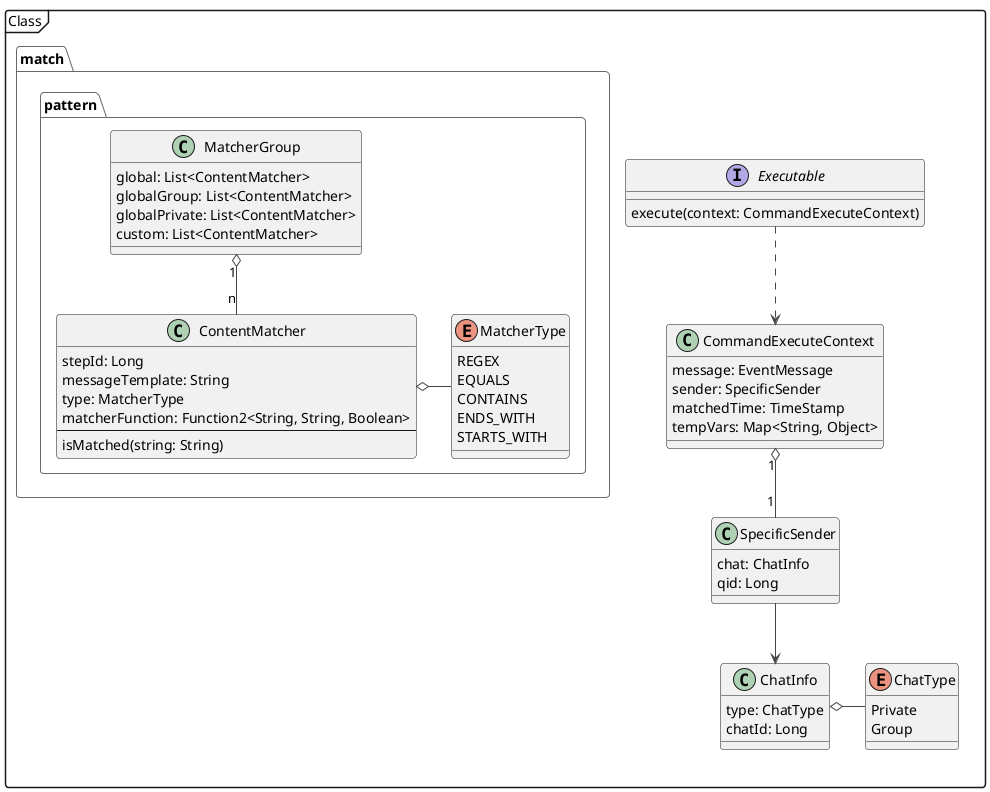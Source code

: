 @startuml
!theme vibrant
'skinparam style strictuml
mainframe Class

package match.pattern {
    class MatcherGroup {
        global: List<ContentMatcher>
        globalGroup: List<ContentMatcher>
        globalPrivate: List<ContentMatcher>
        custom: List<ContentMatcher>
    }

    class ContentMatcher {
        stepId: Long
        messageTemplate: String
        type: MatcherType
        matcherFunction: Function2<String, String, Boolean>
        ---
        isMatched(string: String)
    }

    MatcherGroup "1" o-- "n" ContentMatcher

    enum MatcherType {
        REGEX
        EQUALS
        CONTAINS
        ENDS_WITH
        STARTS_WITH
    }

    ContentMatcher o- MatcherType
}

interface Executable {
    execute(context: CommandExecuteContext)
}

class CommandExecuteContext {
    message: EventMessage
    sender: SpecificSender
    matchedTime: TimeStamp
    tempVars: Map<String, Object>
}

Executable ..> CommandExecuteContext

class SpecificSender {
    chat: ChatInfo
    qid: Long
}

CommandExecuteContext "1" o-- "1" SpecificSender

class ChatInfo {
    type: ChatType
    chatId: Long
}

SpecificSender --> ChatInfo
ChatInfo o- ChatType

enum ChatType {
    Private
    Group
}

@enduml
